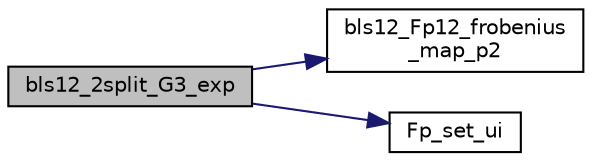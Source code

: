 digraph "bls12_2split_G3_exp"
{
  edge [fontname="Helvetica",fontsize="10",labelfontname="Helvetica",labelfontsize="10"];
  node [fontname="Helvetica",fontsize="10",shape=record];
  rankdir="LR";
  Node0 [label="bls12_2split_G3_exp",height=0.2,width=0.4,color="black", fillcolor="grey75", style="filled", fontcolor="black"];
  Node0 -> Node1 [color="midnightblue",fontsize="10",style="solid"];
  Node1 [label="bls12_Fp12_frobenius\l_map_p2",height=0.2,width=0.4,color="black", fillcolor="white", style="filled",URL="$bls12__frobenius_8h.html#af6a38141d5aa4f0fc4361d12d8c05671"];
  Node0 -> Node2 [color="midnightblue",fontsize="10",style="solid"];
  Node2 [label="Fp_set_ui",height=0.2,width=0.4,color="black", fillcolor="white", style="filled",URL="$bn__fp_8h.html#ae0585a806e578512a600d6f65043bd1f"];
}

